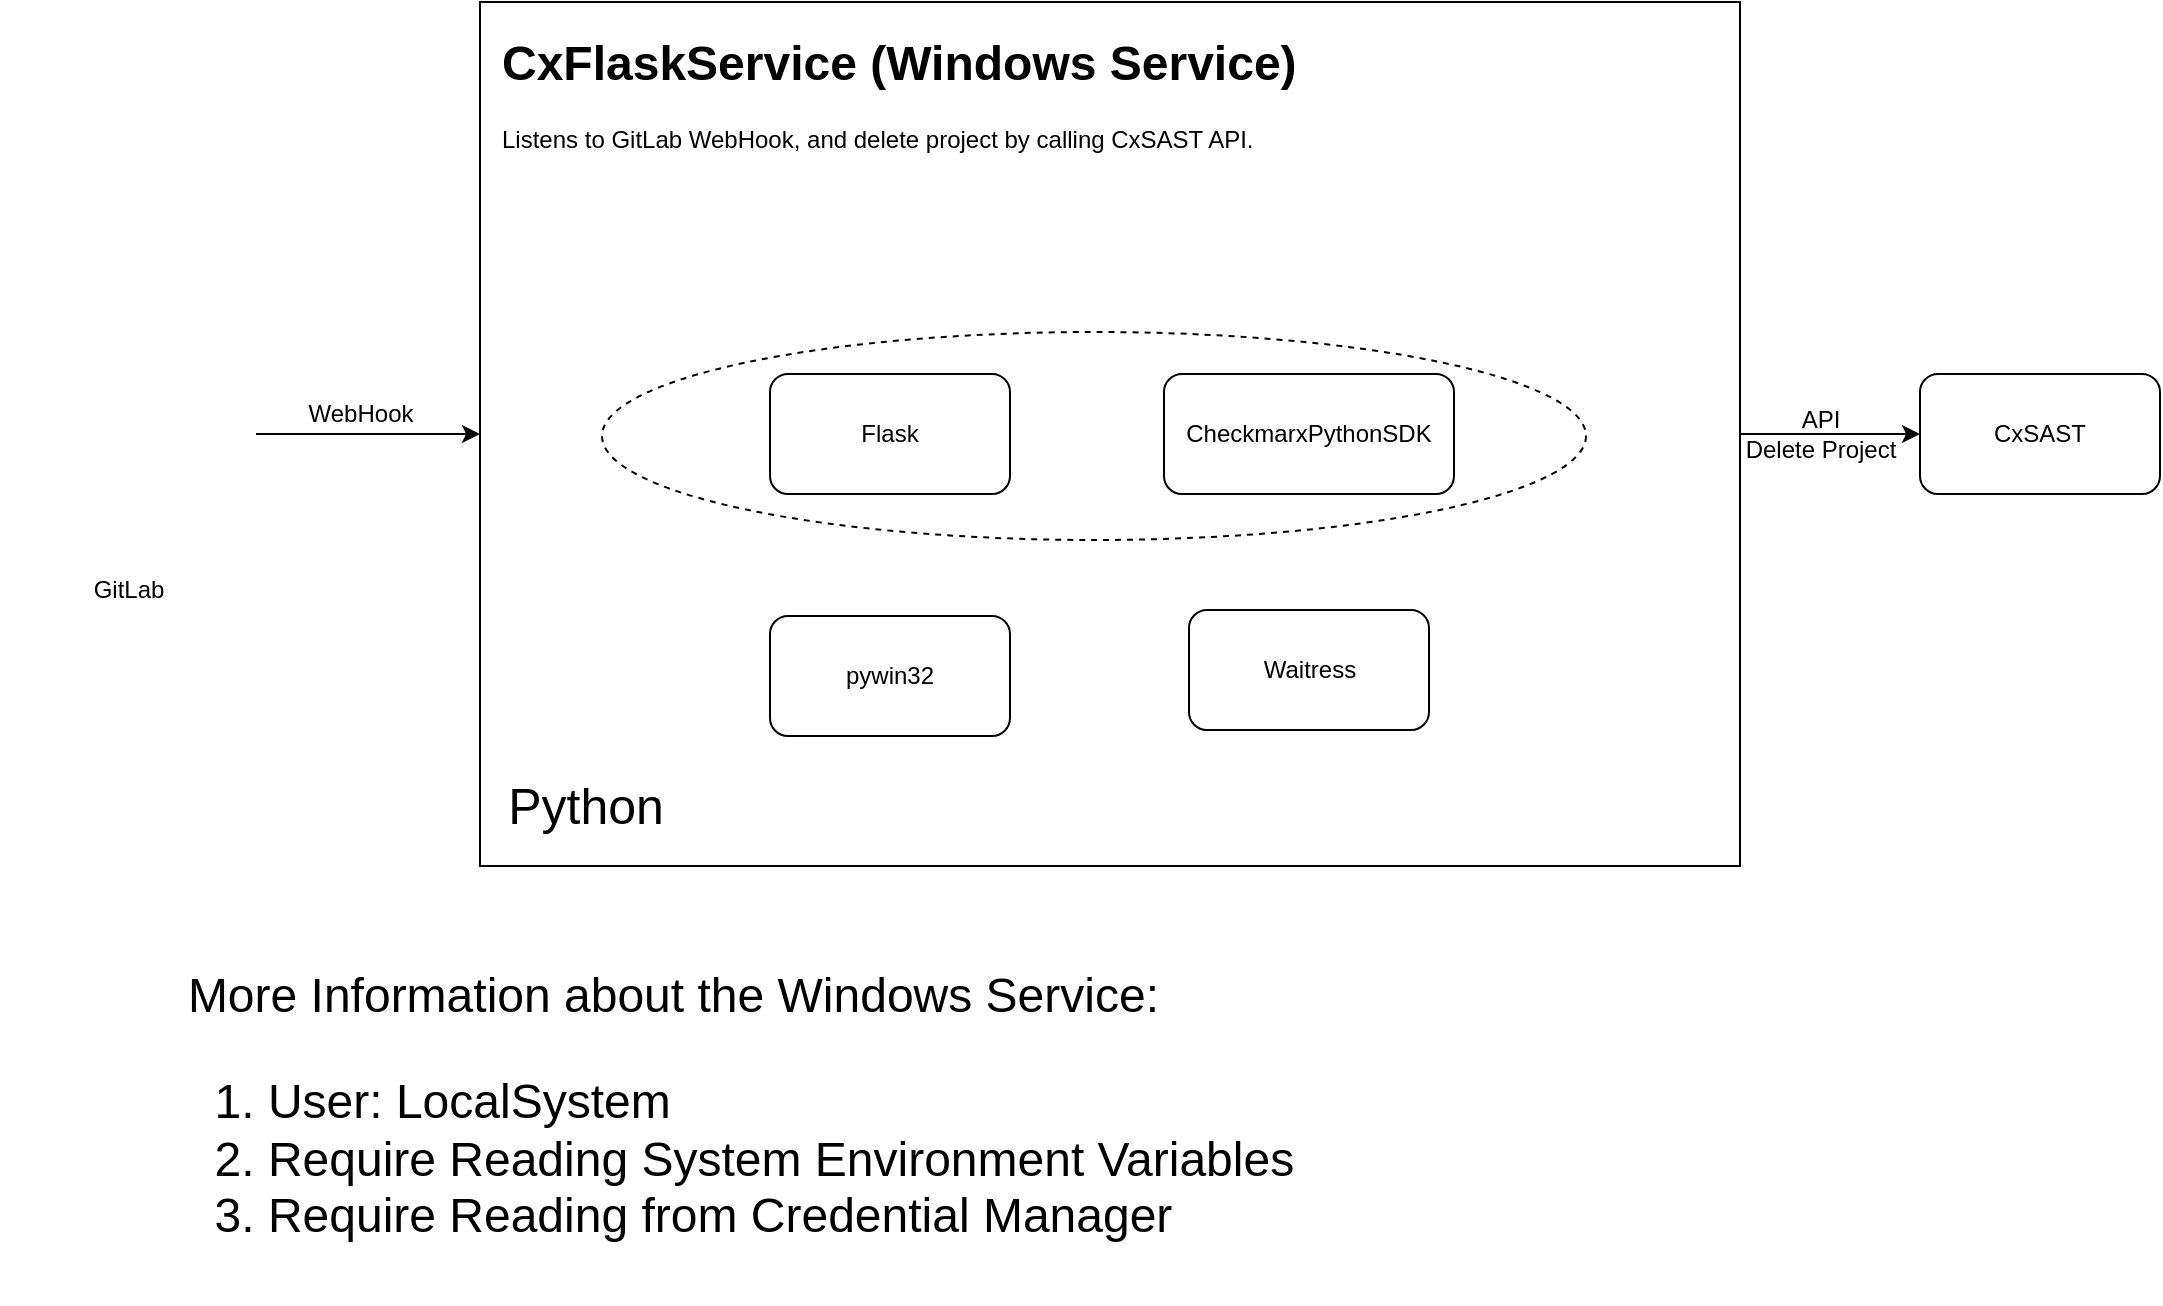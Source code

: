 <mxfile version="20.5.1" type="device"><diagram id="B_YCtPxOnirfRxph4Kgg" name="Page-1"><mxGraphModel dx="1356" dy="834" grid="0" gridSize="10" guides="1" tooltips="1" connect="1" arrows="1" fold="1" page="1" pageScale="1" pageWidth="1169" pageHeight="827" math="0" shadow="0"><root><mxCell id="0"/><mxCell id="1" parent="0"/><mxCell id="f5d1GNWKYFXcEUCZZ7Ej-5" value="" style="rounded=0;whiteSpace=wrap;html=1;fillColor=none;collapsible=0;" vertex="1" parent="1"><mxGeometry x="290" y="50" width="630" height="432" as="geometry"/></mxCell><mxCell id="f5d1GNWKYFXcEUCZZ7Ej-10" style="edgeStyle=orthogonalEdgeStyle;rounded=0;orthogonalLoop=1;jettySize=auto;html=1;exitX=1;exitY=0.5;exitDx=0;exitDy=0;" edge="1" parent="1" source="f5d1GNWKYFXcEUCZZ7Ej-5" target="f5d1GNWKYFXcEUCZZ7Ej-3"><mxGeometry relative="1" as="geometry"/></mxCell><mxCell id="f5d1GNWKYFXcEUCZZ7Ej-6" style="edgeStyle=orthogonalEdgeStyle;rounded=0;orthogonalLoop=1;jettySize=auto;html=1;exitX=1;exitY=0.5;exitDx=0;exitDy=0;" edge="1" parent="1" source="f5d1GNWKYFXcEUCZZ7Ej-2" target="f5d1GNWKYFXcEUCZZ7Ej-5"><mxGeometry relative="1" as="geometry"/></mxCell><mxCell id="f5d1GNWKYFXcEUCZZ7Ej-2" value="GitLab" style="shape=image;html=1;verticalAlign=top;verticalLabelPosition=bottom;labelBackgroundColor=#ffffff;imageAspect=0;aspect=fixed;image=https://cdn4.iconfinder.com/data/icons/socialcones/508/Gitlab-128.png" vertex="1" parent="1"><mxGeometry x="50" y="202" width="128" height="128" as="geometry"/></mxCell><mxCell id="f5d1GNWKYFXcEUCZZ7Ej-3" value="CxSAST" style="rounded=1;whiteSpace=wrap;html=1;" vertex="1" parent="1"><mxGeometry x="1010" y="236" width="120" height="60" as="geometry"/></mxCell><mxCell id="f5d1GNWKYFXcEUCZZ7Ej-9" value="WebHook" style="text;html=1;align=center;verticalAlign=middle;resizable=0;points=[];autosize=1;strokeColor=none;fillColor=none;" vertex="1" parent="1"><mxGeometry x="190" y="241" width="80" height="30" as="geometry"/></mxCell><mxCell id="f5d1GNWKYFXcEUCZZ7Ej-11" value="API&lt;br&gt;Delete Project" style="text;html=1;align=center;verticalAlign=middle;resizable=0;points=[];autosize=1;strokeColor=none;fillColor=none;" vertex="1" parent="1"><mxGeometry x="910" y="246" width="100" height="40" as="geometry"/></mxCell><mxCell id="f5d1GNWKYFXcEUCZZ7Ej-12" value="&lt;h1&gt;CxFlaskService (Windows Service)&lt;/h1&gt;&lt;p&gt;Listens to GitLab WebHook, and delete project by calling CxSAST API.&lt;/p&gt;" style="text;html=1;strokeColor=none;fillColor=none;spacing=5;spacingTop=-20;whiteSpace=wrap;overflow=hidden;rounded=0;" vertex="1" parent="1"><mxGeometry x="296" y="61" width="440" height="77" as="geometry"/></mxCell><mxCell id="f5d1GNWKYFXcEUCZZ7Ej-13" value="Flask" style="rounded=1;whiteSpace=wrap;html=1;fillColor=none;" vertex="1" parent="1"><mxGeometry x="435" y="236" width="120" height="60" as="geometry"/></mxCell><mxCell id="f5d1GNWKYFXcEUCZZ7Ej-15" value="CheckmarxPythonSDK" style="rounded=1;whiteSpace=wrap;html=1;fillColor=none;" vertex="1" parent="1"><mxGeometry x="632" y="236" width="145" height="60" as="geometry"/></mxCell><mxCell id="f5d1GNWKYFXcEUCZZ7Ej-16" value="Waitress" style="rounded=1;whiteSpace=wrap;html=1;fillColor=none;" vertex="1" parent="1"><mxGeometry x="644.5" y="354" width="120" height="60" as="geometry"/></mxCell><mxCell id="f5d1GNWKYFXcEUCZZ7Ej-18" value="pywin32" style="rounded=1;whiteSpace=wrap;html=1;fillColor=none;" vertex="1" parent="1"><mxGeometry x="435" y="357" width="120" height="60" as="geometry"/></mxCell><mxCell id="f5d1GNWKYFXcEUCZZ7Ej-19" value="&lt;font style=&quot;font-size: 25px;&quot;&gt;Python&lt;/font&gt;" style="text;html=1;strokeColor=none;fillColor=none;align=center;verticalAlign=middle;whiteSpace=wrap;rounded=0;" vertex="1" parent="1"><mxGeometry x="313" y="436" width="60" height="30" as="geometry"/></mxCell><mxCell id="f5d1GNWKYFXcEUCZZ7Ej-22" value="" style="ellipse;whiteSpace=wrap;html=1;dashed=1;fontSize=25;fillColor=none;" vertex="1" parent="1"><mxGeometry x="351" y="215" width="492" height="104" as="geometry"/></mxCell><mxCell id="f5d1GNWKYFXcEUCZZ7Ej-25" value="&lt;div style=&quot;text-align: left; font-size: 24px;&quot;&gt;&lt;span style=&quot;background-color: initial;&quot;&gt;&lt;font style=&quot;font-size: 24px;&quot;&gt;More Information about the Windows Service:&amp;nbsp;&lt;/font&gt;&lt;/span&gt;&lt;/div&gt;&lt;div style=&quot;text-align: left; font-size: 24px;&quot;&gt;&lt;ol style=&quot;&quot;&gt;&lt;li style=&quot;&quot;&gt;&lt;span style=&quot;background-color: initial;&quot;&gt;&lt;font style=&quot;font-size: 24px;&quot;&gt;User: LocalSystem&lt;/font&gt;&lt;/span&gt;&lt;/li&gt;&lt;li style=&quot;&quot;&gt;&lt;span style=&quot;background-color: initial;&quot;&gt;&lt;font style=&quot;font-size: 24px;&quot;&gt;Require Reading System Environment Variables&lt;/font&gt;&lt;/span&gt;&lt;/li&gt;&lt;li style=&quot;&quot;&gt;&lt;span style=&quot;background-color: initial;&quot;&gt;&lt;font style=&quot;font-size: 24px;&quot;&gt;Require Reading from Credential Manager&lt;/font&gt;&lt;/span&gt;&lt;/li&gt;&lt;/ol&gt;&lt;/div&gt;" style="text;html=1;align=center;verticalAlign=middle;resizable=0;points=[];autosize=1;strokeColor=none;fillColor=none;fontSize=25;" vertex="1" parent="1"><mxGeometry x="134" y="526" width="571" height="175" as="geometry"/></mxCell></root></mxGraphModel></diagram></mxfile>